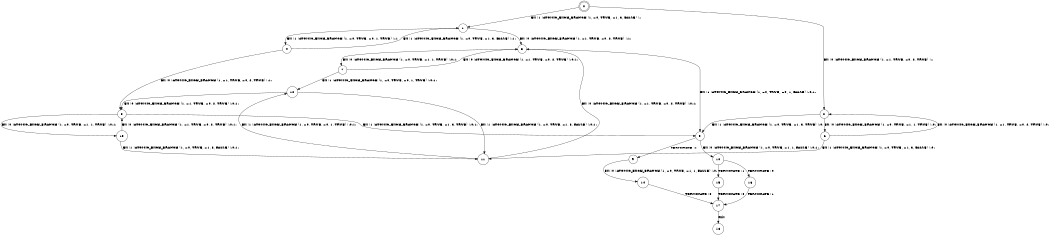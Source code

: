 digraph BCG {
size = "7, 10.5";
center = TRUE;
node [shape = circle];
0 [peripheries = 2];
0 -> 1 [label = "EX !1 !ATOMIC_EXCH_BRANCH (1, +0, TRUE, +1, 3, FALSE) !::"];
0 -> 2 [label = "EX !0 !ATOMIC_EXCH_BRANCH (1, +1, TRUE, +0, 2, TRUE) !::"];
1 -> 3 [label = "EX !0 !ATOMIC_EXCH_BRANCH (1, +1, TRUE, +0, 2, TRUE) !:1:"];
1 -> 4 [label = "EX !1 !ATOMIC_EXCH_BRANCH (1, +0, TRUE, +0, 1, TRUE) !:1:"];
2 -> 5 [label = "EX !1 !ATOMIC_EXCH_BRANCH (1, +0, TRUE, +1, 3, TRUE) !:0:"];
2 -> 6 [label = "EX !0 !ATOMIC_EXCH_BRANCH (1, +0, TRUE, +1, 1, TRUE) !:0:"];
3 -> 5 [label = "EX !1 !ATOMIC_EXCH_BRANCH (1, +0, TRUE, +0, 1, FALSE) !:0:1:"];
3 -> 7 [label = "EX !0 !ATOMIC_EXCH_BRANCH (1, +0, TRUE, +1, 1, TRUE) !:0:1:"];
4 -> 8 [label = "EX !0 !ATOMIC_EXCH_BRANCH (1, +1, TRUE, +0, 2, TRUE) !:1:"];
4 -> 1 [label = "EX !1 !ATOMIC_EXCH_BRANCH (1, +0, TRUE, +1, 3, FALSE) !:1:"];
5 -> 9 [label = "TERMINATE !1"];
5 -> 10 [label = "EX !0 !ATOMIC_EXCH_BRANCH (1, +0, TRUE, +1, 1, FALSE) !:0:1:"];
6 -> 11 [label = "EX !1 !ATOMIC_EXCH_BRANCH (1, +0, TRUE, +1, 3, FALSE) !:0:"];
6 -> 2 [label = "EX !0 !ATOMIC_EXCH_BRANCH (1, +1, TRUE, +0, 2, TRUE) !:0:"];
7 -> 12 [label = "EX !1 !ATOMIC_EXCH_BRANCH (1, +0, TRUE, +0, 1, TRUE) !:0:1:"];
7 -> 3 [label = "EX !0 !ATOMIC_EXCH_BRANCH (1, +1, TRUE, +0, 2, TRUE) !:0:1:"];
8 -> 5 [label = "EX !1 !ATOMIC_EXCH_BRANCH (1, +0, TRUE, +1, 3, TRUE) !:0:1:"];
8 -> 13 [label = "EX !0 !ATOMIC_EXCH_BRANCH (1, +0, TRUE, +1, 1, TRUE) !:0:1:"];
9 -> 14 [label = "EX !0 !ATOMIC_EXCH_BRANCH (1, +0, TRUE, +1, 1, FALSE) !:0:"];
10 -> 15 [label = "TERMINATE !1"];
10 -> 16 [label = "TERMINATE !0"];
11 -> 12 [label = "EX !1 !ATOMIC_EXCH_BRANCH (1, +0, TRUE, +0, 1, TRUE) !:0:1:"];
11 -> 3 [label = "EX !0 !ATOMIC_EXCH_BRANCH (1, +1, TRUE, +0, 2, TRUE) !:0:1:"];
12 -> 11 [label = "EX !1 !ATOMIC_EXCH_BRANCH (1, +0, TRUE, +1, 3, FALSE) !:0:1:"];
12 -> 8 [label = "EX !0 !ATOMIC_EXCH_BRANCH (1, +1, TRUE, +0, 2, TRUE) !:0:1:"];
13 -> 11 [label = "EX !1 !ATOMIC_EXCH_BRANCH (1, +0, TRUE, +1, 3, FALSE) !:0:1:"];
13 -> 8 [label = "EX !0 !ATOMIC_EXCH_BRANCH (1, +1, TRUE, +0, 2, TRUE) !:0:1:"];
14 -> 17 [label = "TERMINATE !0"];
15 -> 17 [label = "TERMINATE !0"];
16 -> 17 [label = "TERMINATE !1"];
17 -> 18 [label = "exit"];
}

